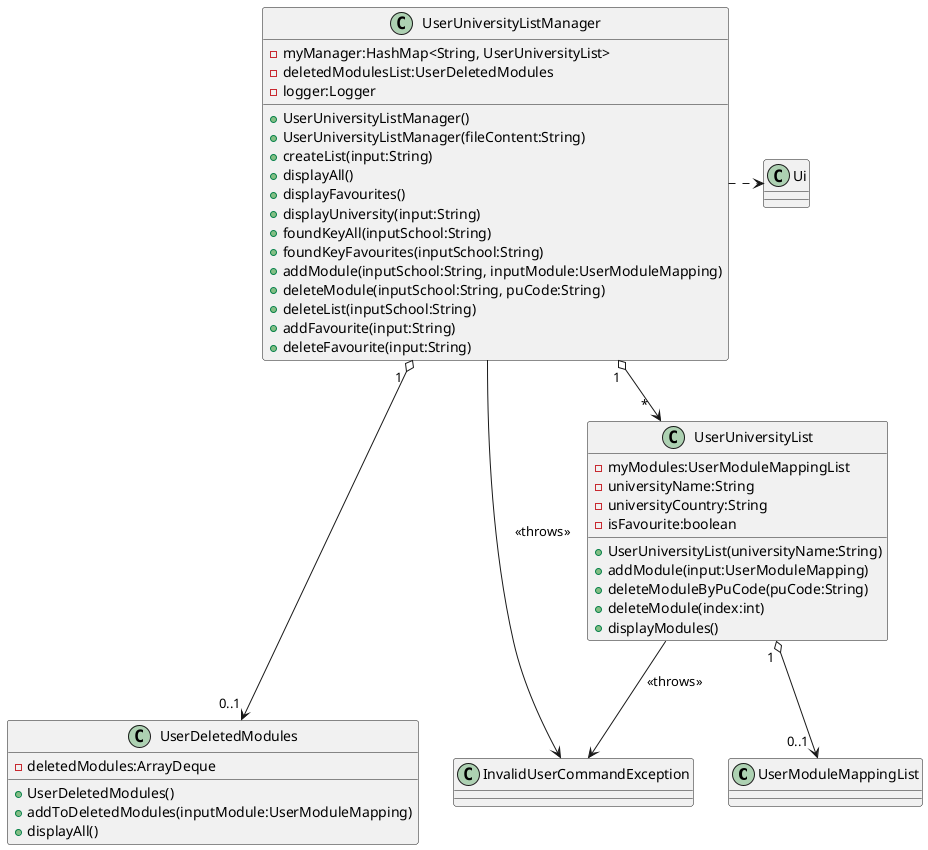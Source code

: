 @startuml
'https://plantuml.com/sequence-diagram


class UserModuleMappingList {
}

class InvalidUserCommandException {
}

class UserDeletedModules {
    - deletedModules:ArrayDeque
    + UserDeletedModules()
    + addToDeletedModules(inputModule:UserModuleMapping)
    + displayAll()
}

class Ui {
}

class UserUniversityList {
    - myModules:UserModuleMappingList
    - universityName:String
    - universityCountry:String
    - isFavourite:boolean
    + UserUniversityList(universityName:String)
    + addModule(input:UserModuleMapping)
    + deleteModuleByPuCode(puCode:String)
    + deleteModule(index:int)
    + displayModules()
}

class UserUniversityListManager {
    - myManager:HashMap<String, UserUniversityList>
    - deletedModulesList:UserDeletedModules
    - logger:Logger
    + UserUniversityListManager()
    + UserUniversityListManager(fileContent:String)
    + createList(input:String)
    + displayAll()
    + displayFavourites()
    + displayUniversity(input:String)
    + foundKeyAll(inputSchool:String)
    + foundKeyFavourites(inputSchool:String)
    + addModule(inputSchool:String, inputModule:UserModuleMapping)
    + deleteModule(inputSchool:String, puCode:String)
    + deleteList(inputSchool:String)
    + addFavourite(input:String)
    + deleteFavourite(input:String)
}

UserUniversityListManager " 1 " o--> " *  " UserUniversityList
UserUniversityListManager " 1  " o---> " 0..1 " UserDeletedModules
UserUniversityList " 1 " o--> "0..1 " UserModuleMappingList
UserUniversityListManager -> InvalidUserCommandException :<<throws>>
UserUniversityList --> InvalidUserCommandException :<<throws>>
UserUniversityListManager .> Ui
@enduml